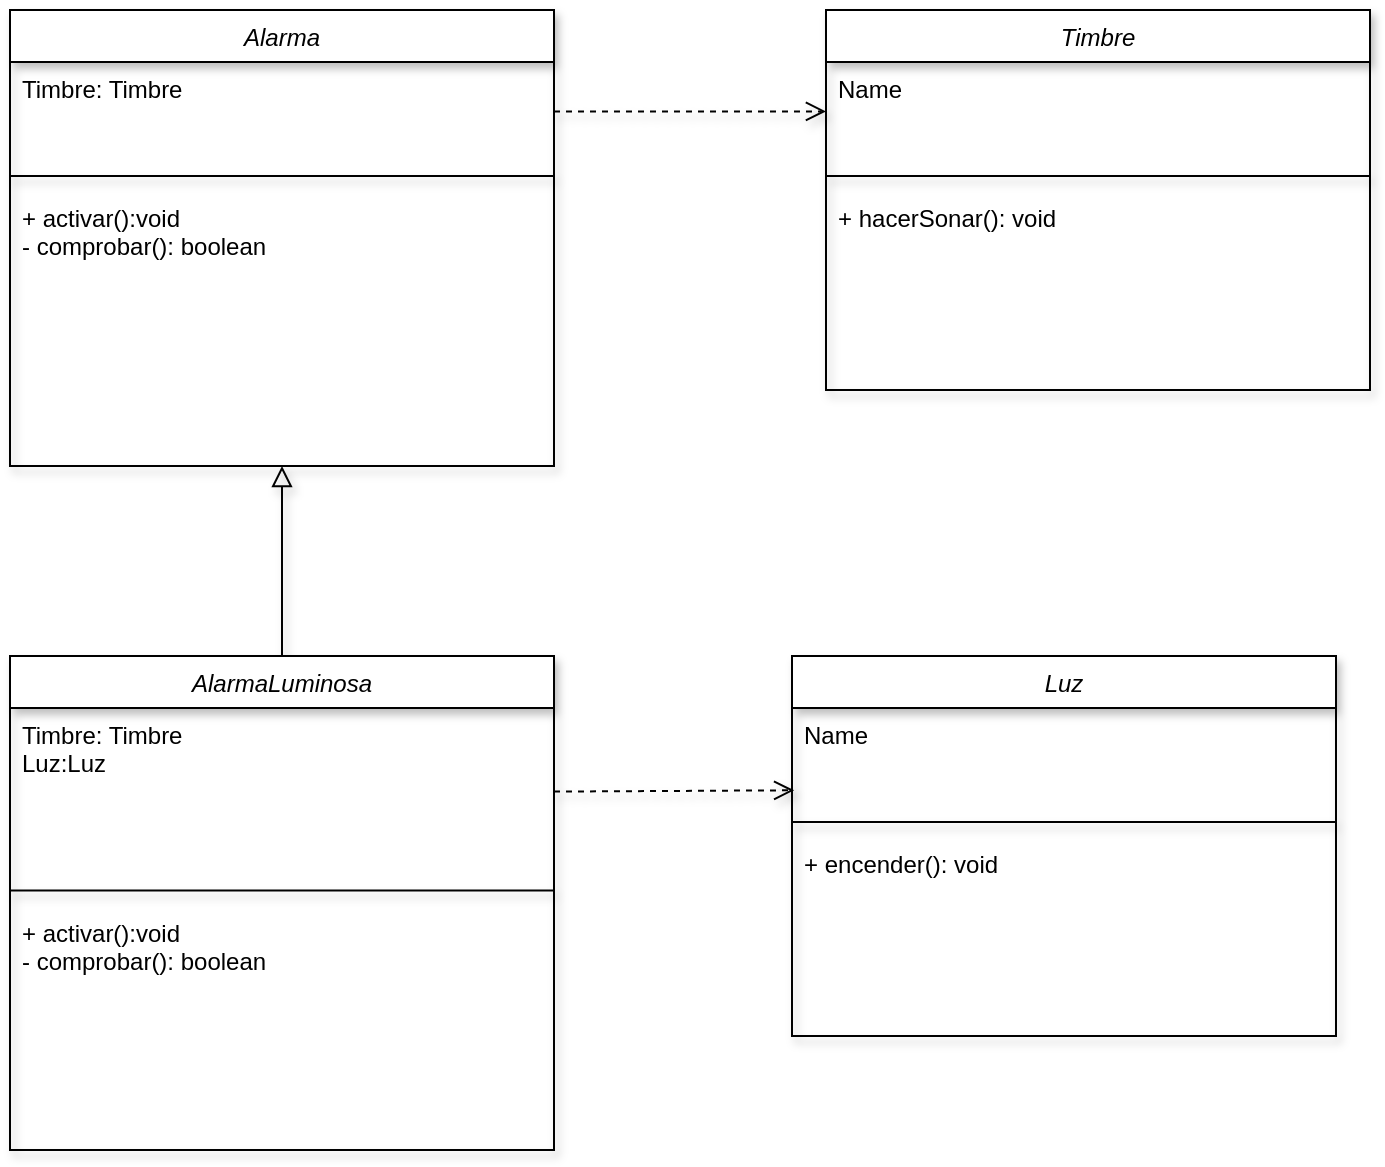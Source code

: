 <mxfile scale="1.2" border="0">
    <diagram id="C5RBs43oDa-KdzZeNtuy" name="Page-1">
        <mxGraphModel dx="774" dy="663" grid="1" gridSize="10" guides="1" tooltips="1" connect="1" arrows="1" fold="1" page="1" pageScale="1" pageWidth="827" pageHeight="1169" background="#FFFFFF" math="0" shadow="0">
            <root>
                <mxCell id="WIyWlLk6GJQsqaUBKTNV-0"/>
                <mxCell id="WIyWlLk6GJQsqaUBKTNV-1" parent="WIyWlLk6GJQsqaUBKTNV-0"/>
                <mxCell id="5" value="" style="group" vertex="1" connectable="0" parent="WIyWlLk6GJQsqaUBKTNV-1">
                    <mxGeometry x="80" y="90" width="680" height="570" as="geometry"/>
                </mxCell>
                <mxCell id="zkfFHV4jXpPFQw0GAbJ--0" value="Timbre" style="swimlane;fontStyle=2;align=center;verticalAlign=top;childLayout=stackLayout;horizontal=1;startSize=26;horizontalStack=0;resizeParent=1;resizeLast=0;collapsible=1;marginBottom=0;rounded=0;shadow=1;strokeWidth=1;" parent="5" vertex="1">
                    <mxGeometry x="408" width="272" height="190" as="geometry">
                        <mxRectangle x="220" y="120" width="160" height="26" as="alternateBounds"/>
                    </mxGeometry>
                </mxCell>
                <mxCell id="zkfFHV4jXpPFQw0GAbJ--1" value="Name" style="text;align=left;verticalAlign=top;spacingLeft=4;spacingRight=4;overflow=hidden;rotatable=0;points=[[0,0.5],[1,0.5]];portConstraint=eastwest;shadow=1;" parent="zkfFHV4jXpPFQw0GAbJ--0" vertex="1">
                    <mxGeometry y="26" width="272" height="49.4" as="geometry"/>
                </mxCell>
                <mxCell id="zkfFHV4jXpPFQw0GAbJ--4" value="" style="line;html=1;strokeWidth=1;align=left;verticalAlign=middle;spacingTop=-1;spacingLeft=3;spacingRight=3;rotatable=0;labelPosition=right;points=[];portConstraint=eastwest;shadow=1;" parent="zkfFHV4jXpPFQw0GAbJ--0" vertex="1">
                    <mxGeometry y="75.4" width="272" height="15.2" as="geometry"/>
                </mxCell>
                <mxCell id="zkfFHV4jXpPFQw0GAbJ--5" value="+ hacerSonar(): void" style="text;align=left;verticalAlign=top;spacingLeft=4;spacingRight=4;overflow=hidden;rotatable=0;points=[[0,0.5],[1,0.5]];portConstraint=eastwest;shadow=1;" parent="zkfFHV4jXpPFQw0GAbJ--0" vertex="1">
                    <mxGeometry y="90.6" width="272" height="49.4" as="geometry"/>
                </mxCell>
                <mxCell id="wlRE3l8ejpTl1nMj_cup-0" value="Luz" style="swimlane;fontStyle=2;align=center;verticalAlign=top;childLayout=stackLayout;horizontal=1;startSize=26;horizontalStack=0;resizeParent=1;resizeLast=0;collapsible=1;marginBottom=0;rounded=0;shadow=1;strokeWidth=1;" parent="5" vertex="1">
                    <mxGeometry x="391" y="323" width="272" height="190" as="geometry">
                        <mxRectangle x="220" y="120" width="160" height="26" as="alternateBounds"/>
                    </mxGeometry>
                </mxCell>
                <mxCell id="wlRE3l8ejpTl1nMj_cup-1" value="Name" style="text;align=left;verticalAlign=top;spacingLeft=4;spacingRight=4;overflow=hidden;rotatable=0;points=[[0,0.5],[1,0.5]];portConstraint=eastwest;shadow=1;" parent="wlRE3l8ejpTl1nMj_cup-0" vertex="1">
                    <mxGeometry y="26" width="272" height="49.4" as="geometry"/>
                </mxCell>
                <mxCell id="wlRE3l8ejpTl1nMj_cup-2" value="" style="line;html=1;strokeWidth=1;align=left;verticalAlign=middle;spacingTop=-1;spacingLeft=3;spacingRight=3;rotatable=0;labelPosition=right;points=[];portConstraint=eastwest;shadow=1;" parent="wlRE3l8ejpTl1nMj_cup-0" vertex="1">
                    <mxGeometry y="75.4" width="272" height="15.2" as="geometry"/>
                </mxCell>
                <mxCell id="wlRE3l8ejpTl1nMj_cup-3" value="+ encender(): void" style="text;align=left;verticalAlign=top;spacingLeft=4;spacingRight=4;overflow=hidden;rotatable=0;points=[[0,0.5],[1,0.5]];portConstraint=eastwest;shadow=1;" parent="wlRE3l8ejpTl1nMj_cup-0" vertex="1">
                    <mxGeometry y="90.6" width="272" height="49.4" as="geometry"/>
                </mxCell>
                <mxCell id="wlRE3l8ejpTl1nMj_cup-9" value="Alarma" style="swimlane;fontStyle=2;align=center;verticalAlign=top;childLayout=stackLayout;horizontal=1;startSize=26;horizontalStack=0;resizeParent=1;resizeLast=0;collapsible=1;marginBottom=0;rounded=0;shadow=1;strokeWidth=1;" parent="5" vertex="1">
                    <mxGeometry width="272" height="228" as="geometry">
                        <mxRectangle x="220" y="120" width="160" height="26" as="alternateBounds"/>
                    </mxGeometry>
                </mxCell>
                <mxCell id="wlRE3l8ejpTl1nMj_cup-10" value="Timbre: Timbre" style="text;align=left;verticalAlign=top;spacingLeft=4;spacingRight=4;overflow=hidden;rotatable=0;points=[[0,0.5],[1,0.5]];portConstraint=eastwest;shadow=1;" parent="wlRE3l8ejpTl1nMj_cup-9" vertex="1">
                    <mxGeometry y="26" width="272" height="49.4" as="geometry"/>
                </mxCell>
                <mxCell id="wlRE3l8ejpTl1nMj_cup-11" value="" style="line;html=1;strokeWidth=1;align=left;verticalAlign=middle;spacingTop=-1;spacingLeft=3;spacingRight=3;rotatable=0;labelPosition=right;points=[];portConstraint=eastwest;shadow=1;" parent="wlRE3l8ejpTl1nMj_cup-9" vertex="1">
                    <mxGeometry y="75.4" width="272" height="15.2" as="geometry"/>
                </mxCell>
                <mxCell id="wlRE3l8ejpTl1nMj_cup-12" value="+ activar():void&#xa;- comprobar(): boolean&#xa;" style="text;align=left;verticalAlign=top;spacingLeft=4;spacingRight=4;overflow=hidden;rotatable=0;points=[[0,0.5],[1,0.5]];portConstraint=eastwest;shadow=1;" parent="wlRE3l8ejpTl1nMj_cup-9" vertex="1">
                    <mxGeometry y="90.6" width="272" height="114" as="geometry"/>
                </mxCell>
                <mxCell id="4" style="edgeStyle=none;html=1;endSize=8;endArrow=block;endFill=0;shadow=1;" edge="1" parent="5" source="wlRE3l8ejpTl1nMj_cup-13" target="wlRE3l8ejpTl1nMj_cup-9">
                    <mxGeometry relative="1" as="geometry"/>
                </mxCell>
                <mxCell id="wlRE3l8ejpTl1nMj_cup-13" value="AlarmaLuminosa" style="swimlane;fontStyle=2;align=center;verticalAlign=top;childLayout=stackLayout;horizontal=1;startSize=26;horizontalStack=0;resizeParent=1;resizeLast=0;collapsible=1;marginBottom=0;rounded=0;shadow=1;strokeWidth=1;" parent="5" vertex="1">
                    <mxGeometry y="323" width="272" height="247" as="geometry">
                        <mxRectangle x="220" y="120" width="160" height="26" as="alternateBounds"/>
                    </mxGeometry>
                </mxCell>
                <mxCell id="wlRE3l8ejpTl1nMj_cup-14" value="Timbre: Timbre&#xa;Luz:Luz&#xa;" style="text;align=left;verticalAlign=top;spacingLeft=4;spacingRight=4;overflow=hidden;rotatable=0;points=[[0,0.5],[1,0.5]];portConstraint=eastwest;shadow=1;" parent="wlRE3l8ejpTl1nMj_cup-13" vertex="1">
                    <mxGeometry y="26" width="272" height="83.6" as="geometry"/>
                </mxCell>
                <mxCell id="wlRE3l8ejpTl1nMj_cup-15" value="" style="line;html=1;strokeWidth=1;align=left;verticalAlign=middle;spacingTop=-1;spacingLeft=3;spacingRight=3;rotatable=0;labelPosition=right;points=[];portConstraint=eastwest;shadow=1;" parent="wlRE3l8ejpTl1nMj_cup-13" vertex="1">
                    <mxGeometry y="109.6" width="272" height="15.2" as="geometry"/>
                </mxCell>
                <mxCell id="wlRE3l8ejpTl1nMj_cup-16" value="+ activar():void&#xa;- comprobar(): boolean" style="text;align=left;verticalAlign=top;spacingLeft=4;spacingRight=4;overflow=hidden;rotatable=0;points=[[0,0.5],[1,0.5]];portConstraint=eastwest;shadow=1;" parent="wlRE3l8ejpTl1nMj_cup-13" vertex="1">
                    <mxGeometry y="124.8" width="272" height="98.8" as="geometry"/>
                </mxCell>
                <mxCell id="1" style="edgeStyle=none;html=1;exitX=1;exitY=0.5;exitDx=0;exitDy=0;entryX=0.004;entryY=0.833;entryDx=0;entryDy=0;entryPerimeter=0;endSize=8;endArrow=open;endFill=0;dashed=1;shadow=1;" edge="1" parent="5" source="wlRE3l8ejpTl1nMj_cup-14" target="wlRE3l8ejpTl1nMj_cup-1">
                    <mxGeometry relative="1" as="geometry"/>
                </mxCell>
                <mxCell id="2" style="edgeStyle=none;html=1;entryX=0;entryY=0.5;entryDx=0;entryDy=0;endSize=8;endArrow=open;endFill=0;dashed=1;shadow=1;" edge="1" parent="5" source="wlRE3l8ejpTl1nMj_cup-10" target="zkfFHV4jXpPFQw0GAbJ--1">
                    <mxGeometry relative="1" as="geometry"/>
                </mxCell>
            </root>
        </mxGraphModel>
    </diagram>
</mxfile>
